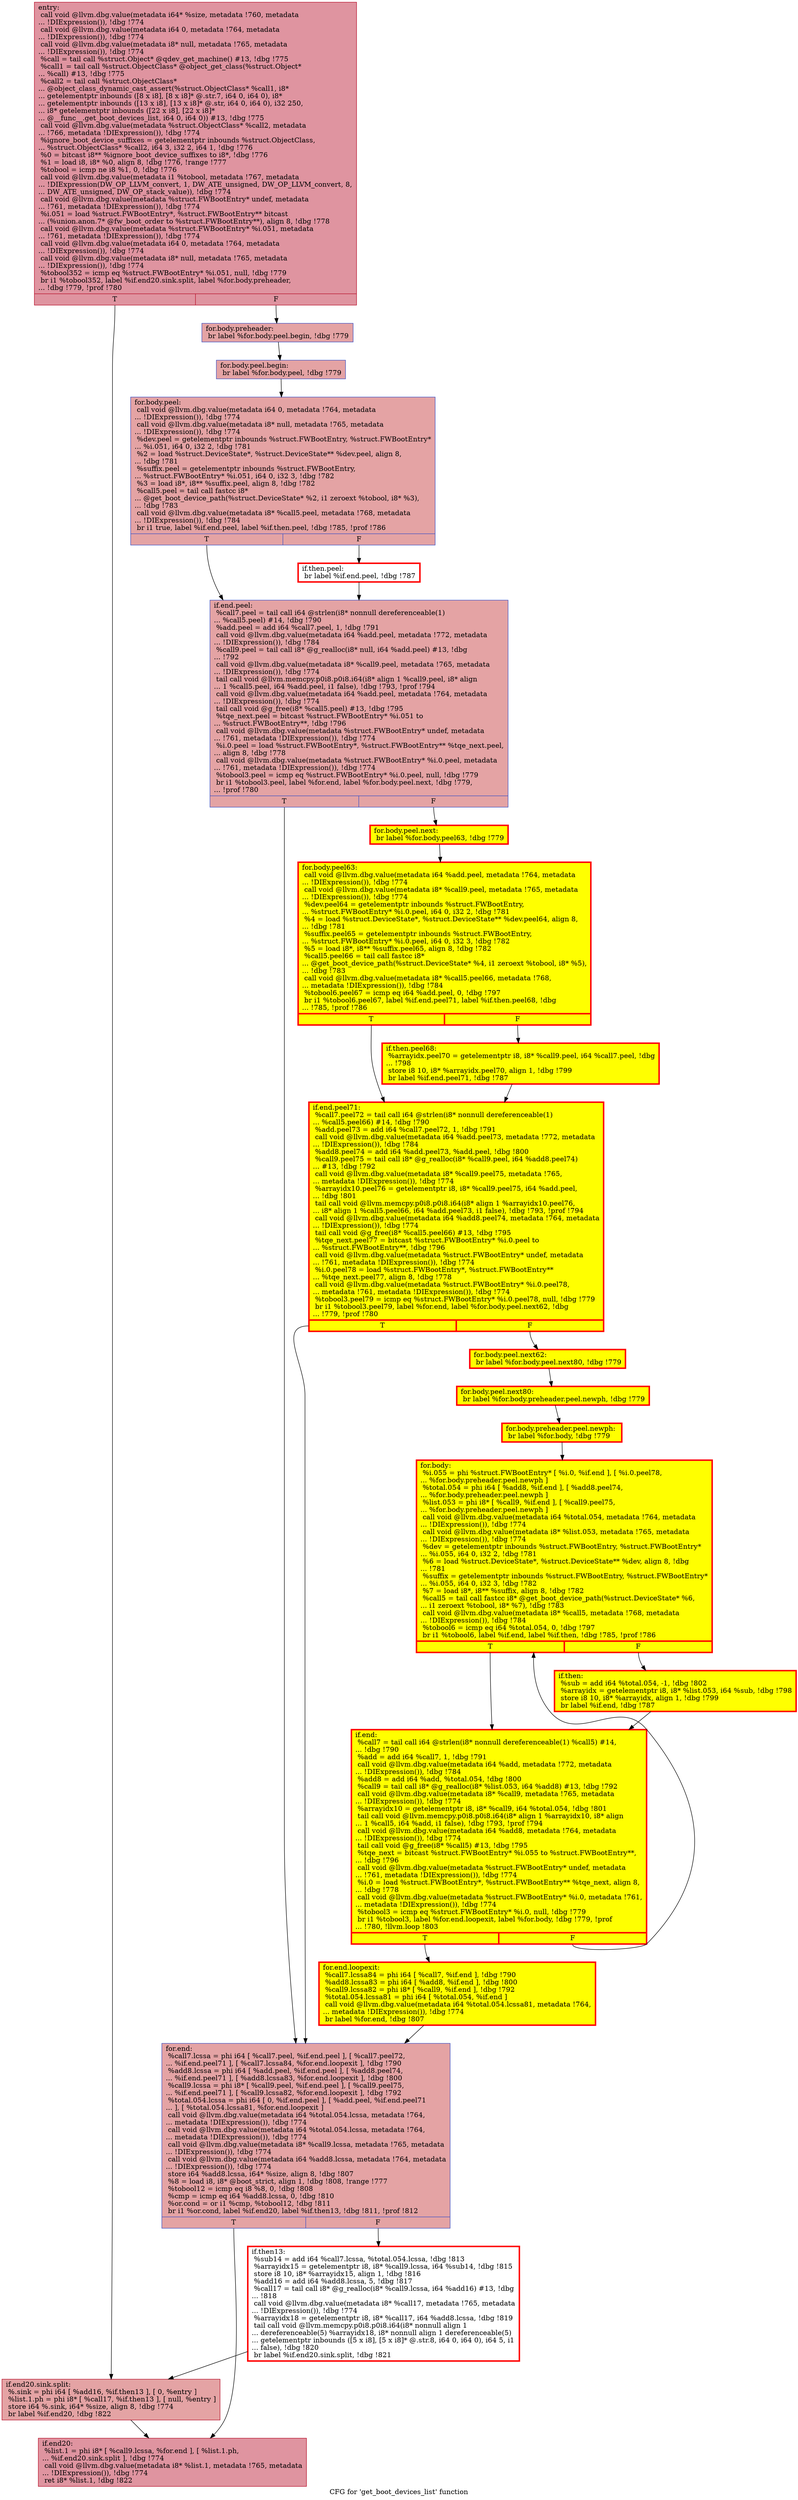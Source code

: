 digraph "CFG for 'get_boot_devices_list' function" {
	label="CFG for 'get_boot_devices_list' function";

	Node0x55f536f032e0 [shape=record,color="#b70d28ff", style=filled, fillcolor="#b70d2870",label="{entry:\l  call void @llvm.dbg.value(metadata i64* %size, metadata !760, metadata\l... !DIExpression()), !dbg !774\l  call void @llvm.dbg.value(metadata i64 0, metadata !764, metadata\l... !DIExpression()), !dbg !774\l  call void @llvm.dbg.value(metadata i8* null, metadata !765, metadata\l... !DIExpression()), !dbg !774\l  %call = tail call %struct.Object* @qdev_get_machine() #13, !dbg !775\l  %call1 = tail call %struct.ObjectClass* @object_get_class(%struct.Object*\l... %call) #13, !dbg !775\l  %call2 = tail call %struct.ObjectClass*\l... @object_class_dynamic_cast_assert(%struct.ObjectClass* %call1, i8*\l... getelementptr inbounds ([8 x i8], [8 x i8]* @.str.7, i64 0, i64 0), i8*\l... getelementptr inbounds ([13 x i8], [13 x i8]* @.str, i64 0, i64 0), i32 250,\l... i8* getelementptr inbounds ([22 x i8], [22 x i8]*\l... @__func__.get_boot_devices_list, i64 0, i64 0)) #13, !dbg !775\l  call void @llvm.dbg.value(metadata %struct.ObjectClass* %call2, metadata\l... !766, metadata !DIExpression()), !dbg !774\l  %ignore_boot_device_suffixes = getelementptr inbounds %struct.ObjectClass,\l... %struct.ObjectClass* %call2, i64 3, i32 2, i64 1, !dbg !776\l  %0 = bitcast i8** %ignore_boot_device_suffixes to i8*, !dbg !776\l  %1 = load i8, i8* %0, align 8, !dbg !776, !range !777\l  %tobool = icmp ne i8 %1, 0, !dbg !776\l  call void @llvm.dbg.value(metadata i1 %tobool, metadata !767, metadata\l... !DIExpression(DW_OP_LLVM_convert, 1, DW_ATE_unsigned, DW_OP_LLVM_convert, 8,\l... DW_ATE_unsigned, DW_OP_stack_value)), !dbg !774\l  call void @llvm.dbg.value(metadata %struct.FWBootEntry* undef, metadata\l... !761, metadata !DIExpression()), !dbg !774\l  %i.051 = load %struct.FWBootEntry*, %struct.FWBootEntry** bitcast\l... (%union.anon.7* @fw_boot_order to %struct.FWBootEntry**), align 8, !dbg !778\l  call void @llvm.dbg.value(metadata %struct.FWBootEntry* %i.051, metadata\l... !761, metadata !DIExpression()), !dbg !774\l  call void @llvm.dbg.value(metadata i64 0, metadata !764, metadata\l... !DIExpression()), !dbg !774\l  call void @llvm.dbg.value(metadata i8* null, metadata !765, metadata\l... !DIExpression()), !dbg !774\l  %tobool352 = icmp eq %struct.FWBootEntry* %i.051, null, !dbg !779\l  br i1 %tobool352, label %if.end20.sink.split, label %for.body.preheader,\l... !dbg !779, !prof !780\l|{<s0>T|<s1>F}}"];
	Node0x55f536f032e0:s0 -> Node0x55f536f5f650;
	Node0x55f536f032e0:s1 -> Node0x55f536f35f40;
	Node0x55f536f35f40 [shape=record,color="#3d50c3ff", style=filled, fillcolor="#c32e3170",label="{for.body.preheader:                               \l  br label %for.body.peel.begin, !dbg !779\l}"];
	Node0x55f536f35f40 -> Node0x55f53708ca40;
	Node0x55f53708ca40 [shape=record,color="#3d50c3ff", style=filled, fillcolor="#c32e3170",label="{for.body.peel.begin:                              \l  br label %for.body.peel, !dbg !779\l}"];
	Node0x55f53708ca40 -> Node0x55f53708f970;
	Node0x55f53708f970 [shape=record,color="#3d50c3ff", style=filled, fillcolor="#c32e3170",label="{for.body.peel:                                    \l  call void @llvm.dbg.value(metadata i64 0, metadata !764, metadata\l... !DIExpression()), !dbg !774\l  call void @llvm.dbg.value(metadata i8* null, metadata !765, metadata\l... !DIExpression()), !dbg !774\l  %dev.peel = getelementptr inbounds %struct.FWBootEntry, %struct.FWBootEntry*\l... %i.051, i64 0, i32 2, !dbg !781\l  %2 = load %struct.DeviceState*, %struct.DeviceState** %dev.peel, align 8,\l... !dbg !781\l  %suffix.peel = getelementptr inbounds %struct.FWBootEntry,\l... %struct.FWBootEntry* %i.051, i64 0, i32 3, !dbg !782\l  %3 = load i8*, i8** %suffix.peel, align 8, !dbg !782\l  %call5.peel = tail call fastcc i8*\l... @get_boot_device_path(%struct.DeviceState* %2, i1 zeroext %tobool, i8* %3),\l... !dbg !783\l  call void @llvm.dbg.value(metadata i8* %call5.peel, metadata !768, metadata\l... !DIExpression()), !dbg !784\l  br i1 true, label %if.end.peel, label %if.then.peel, !dbg !785, !prof !786\l|{<s0>T|<s1>F}}"];
	Node0x55f53708f970:s0 -> Node0x55f537073c50;
	Node0x55f53708f970:s1 -> Node0x55f53707cdd0;
	Node0x55f53707cdd0 [shape=record,penwidth=3.0, color="red",label="{if.then.peel:                                     \l  br label %if.end.peel, !dbg !787\l}"];
	Node0x55f53707cdd0 -> Node0x55f537073c50;
	Node0x55f537073c50 [shape=record,color="#3d50c3ff", style=filled, fillcolor="#c32e3170",label="{if.end.peel:                                      \l  %call7.peel = tail call i64 @strlen(i8* nonnull dereferenceable(1)\l... %call5.peel) #14, !dbg !790\l  %add.peel = add i64 %call7.peel, 1, !dbg !791\l  call void @llvm.dbg.value(metadata i64 %add.peel, metadata !772, metadata\l... !DIExpression()), !dbg !784\l  %call9.peel = tail call i8* @g_realloc(i8* null, i64 %add.peel) #13, !dbg\l... !792\l  call void @llvm.dbg.value(metadata i8* %call9.peel, metadata !765, metadata\l... !DIExpression()), !dbg !774\l  tail call void @llvm.memcpy.p0i8.p0i8.i64(i8* align 1 %call9.peel, i8* align\l... 1 %call5.peel, i64 %add.peel, i1 false), !dbg !793, !prof !794\l  call void @llvm.dbg.value(metadata i64 %add.peel, metadata !764, metadata\l... !DIExpression()), !dbg !774\l  tail call void @g_free(i8* %call5.peel) #13, !dbg !795\l  %tqe_next.peel = bitcast %struct.FWBootEntry* %i.051 to\l... %struct.FWBootEntry**, !dbg !796\l  call void @llvm.dbg.value(metadata %struct.FWBootEntry* undef, metadata\l... !761, metadata !DIExpression()), !dbg !774\l  %i.0.peel = load %struct.FWBootEntry*, %struct.FWBootEntry** %tqe_next.peel,\l... align 8, !dbg !778\l  call void @llvm.dbg.value(metadata %struct.FWBootEntry* %i.0.peel, metadata\l... !761, metadata !DIExpression()), !dbg !774\l  %tobool3.peel = icmp eq %struct.FWBootEntry* %i.0.peel, null, !dbg !779\l  br i1 %tobool3.peel, label %for.end, label %for.body.peel.next, !dbg !779,\l... !prof !780\l|{<s0>T|<s1>F}}"];
	Node0x55f537073c50:s0 -> Node0x55f536f35dd0;
	Node0x55f537073c50:s1 -> Node0x55f537078b20;
	Node0x55f537078b20 [shape=record,penwidth=3.0, style="filled", color="red", fillcolor="yellow",label="{for.body.peel.next:                               \l  br label %for.body.peel63, !dbg !779\l}"];
	Node0x55f537078b20 -> Node0x55f537085c20;
	Node0x55f537085c20 [shape=record,penwidth=3.0, style="filled", color="red", fillcolor="yellow",label="{for.body.peel63:                                  \l  call void @llvm.dbg.value(metadata i64 %add.peel, metadata !764, metadata\l... !DIExpression()), !dbg !774\l  call void @llvm.dbg.value(metadata i8* %call9.peel, metadata !765, metadata\l... !DIExpression()), !dbg !774\l  %dev.peel64 = getelementptr inbounds %struct.FWBootEntry,\l... %struct.FWBootEntry* %i.0.peel, i64 0, i32 2, !dbg !781\l  %4 = load %struct.DeviceState*, %struct.DeviceState** %dev.peel64, align 8,\l... !dbg !781\l  %suffix.peel65 = getelementptr inbounds %struct.FWBootEntry,\l... %struct.FWBootEntry* %i.0.peel, i64 0, i32 3, !dbg !782\l  %5 = load i8*, i8** %suffix.peel65, align 8, !dbg !782\l  %call5.peel66 = tail call fastcc i8*\l... @get_boot_device_path(%struct.DeviceState* %4, i1 zeroext %tobool, i8* %5),\l... !dbg !783\l  call void @llvm.dbg.value(metadata i8* %call5.peel66, metadata !768,\l... metadata !DIExpression()), !dbg !784\l  %tobool6.peel67 = icmp eq i64 %add.peel, 0, !dbg !797\l  br i1 %tobool6.peel67, label %if.end.peel71, label %if.then.peel68, !dbg\l... !785, !prof !786\l|{<s0>T|<s1>F}}"];
	Node0x55f537085c20:s0 -> Node0x55f53709ebf0;
	Node0x55f537085c20:s1 -> Node0x55f53709e8e0;
	Node0x55f53709e8e0 [shape=record,penwidth=3.0, style="filled", color="red", fillcolor="yellow",label="{if.then.peel68:                                   \l  %arrayidx.peel70 = getelementptr i8, i8* %call9.peel, i64 %call7.peel, !dbg\l... !798\l  store i8 10, i8* %arrayidx.peel70, align 1, !dbg !799\l  br label %if.end.peel71, !dbg !787\l}"];
	Node0x55f53709e8e0 -> Node0x55f53709ebf0;
	Node0x55f53709ebf0 [shape=record,penwidth=3.0, style="filled", color="red", fillcolor="yellow",label="{if.end.peel71:                                    \l  %call7.peel72 = tail call i64 @strlen(i8* nonnull dereferenceable(1)\l... %call5.peel66) #14, !dbg !790\l  %add.peel73 = add i64 %call7.peel72, 1, !dbg !791\l  call void @llvm.dbg.value(metadata i64 %add.peel73, metadata !772, metadata\l... !DIExpression()), !dbg !784\l  %add8.peel74 = add i64 %add.peel73, %add.peel, !dbg !800\l  %call9.peel75 = tail call i8* @g_realloc(i8* %call9.peel, i64 %add8.peel74)\l... #13, !dbg !792\l  call void @llvm.dbg.value(metadata i8* %call9.peel75, metadata !765,\l... metadata !DIExpression()), !dbg !774\l  %arrayidx10.peel76 = getelementptr i8, i8* %call9.peel75, i64 %add.peel,\l... !dbg !801\l  tail call void @llvm.memcpy.p0i8.p0i8.i64(i8* align 1 %arrayidx10.peel76,\l... i8* align 1 %call5.peel66, i64 %add.peel73, i1 false), !dbg !793, !prof !794\l  call void @llvm.dbg.value(metadata i64 %add8.peel74, metadata !764, metadata\l... !DIExpression()), !dbg !774\l  tail call void @g_free(i8* %call5.peel66) #13, !dbg !795\l  %tqe_next.peel77 = bitcast %struct.FWBootEntry* %i.0.peel to\l... %struct.FWBootEntry**, !dbg !796\l  call void @llvm.dbg.value(metadata %struct.FWBootEntry* undef, metadata\l... !761, metadata !DIExpression()), !dbg !774\l  %i.0.peel78 = load %struct.FWBootEntry*, %struct.FWBootEntry**\l... %tqe_next.peel77, align 8, !dbg !778\l  call void @llvm.dbg.value(metadata %struct.FWBootEntry* %i.0.peel78,\l... metadata !761, metadata !DIExpression()), !dbg !774\l  %tobool3.peel79 = icmp eq %struct.FWBootEntry* %i.0.peel78, null, !dbg !779\l  br i1 %tobool3.peel79, label %for.end, label %for.body.peel.next62, !dbg\l... !779, !prof !780\l|{<s0>T|<s1>F}}"];
	Node0x55f53709ebf0:s0 -> Node0x55f536f35dd0;
	Node0x55f53709ebf0:s1 -> Node0x55f53708b6d0;
	Node0x55f53708b6d0 [shape=record,penwidth=3.0, style="filled", color="red", fillcolor="yellow",label="{for.body.peel.next62:                             \l  br label %for.body.peel.next80, !dbg !779\l}"];
	Node0x55f53708b6d0 -> Node0x55f5370a90b0;
	Node0x55f5370a90b0 [shape=record,penwidth=3.0, style="filled", color="red", fillcolor="yellow",label="{for.body.peel.next80:                             \l  br label %for.body.preheader.peel.newph, !dbg !779\l}"];
	Node0x55f5370a90b0 -> Node0x55f537099140;
	Node0x55f537099140 [shape=record,penwidth=3.0, style="filled", color="red", fillcolor="yellow",label="{for.body.preheader.peel.newph:                    \l  br label %for.body, !dbg !779\l}"];
	Node0x55f537099140 -> Node0x55f536f360c0;
	Node0x55f536f360c0 [shape=record,penwidth=3.0, style="filled", color="red", fillcolor="yellow",label="{for.body:                                         \l  %i.055 = phi %struct.FWBootEntry* [ %i.0, %if.end ], [ %i.0.peel78,\l... %for.body.preheader.peel.newph ]\l  %total.054 = phi i64 [ %add8, %if.end ], [ %add8.peel74,\l... %for.body.preheader.peel.newph ]\l  %list.053 = phi i8* [ %call9, %if.end ], [ %call9.peel75,\l... %for.body.preheader.peel.newph ]\l  call void @llvm.dbg.value(metadata i64 %total.054, metadata !764, metadata\l... !DIExpression()), !dbg !774\l  call void @llvm.dbg.value(metadata i8* %list.053, metadata !765, metadata\l... !DIExpression()), !dbg !774\l  %dev = getelementptr inbounds %struct.FWBootEntry, %struct.FWBootEntry*\l... %i.055, i64 0, i32 2, !dbg !781\l  %6 = load %struct.DeviceState*, %struct.DeviceState** %dev, align 8, !dbg\l... !781\l  %suffix = getelementptr inbounds %struct.FWBootEntry, %struct.FWBootEntry*\l... %i.055, i64 0, i32 3, !dbg !782\l  %7 = load i8*, i8** %suffix, align 8, !dbg !782\l  %call5 = tail call fastcc i8* @get_boot_device_path(%struct.DeviceState* %6,\l... i1 zeroext %tobool, i8* %7), !dbg !783\l  call void @llvm.dbg.value(metadata i8* %call5, metadata !768, metadata\l... !DIExpression()), !dbg !784\l  %tobool6 = icmp eq i64 %total.054, 0, !dbg !797\l  br i1 %tobool6, label %if.end, label %if.then, !dbg !785, !prof !786\l|{<s0>T|<s1>F}}"];
	Node0x55f536f360c0:s0 -> Node0x55f536f38b40;
	Node0x55f536f360c0:s1 -> Node0x55f536ef5010;
	Node0x55f536ef5010 [shape=record,penwidth=3.0, style="filled", color="red", fillcolor="yellow",label="{if.then:                                          \l  %sub = add i64 %total.054, -1, !dbg !802\l  %arrayidx = getelementptr i8, i8* %list.053, i64 %sub, !dbg !798\l  store i8 10, i8* %arrayidx, align 1, !dbg !799\l  br label %if.end, !dbg !787\l}"];
	Node0x55f536ef5010 -> Node0x55f536f38b40;
	Node0x55f536f38b40 [shape=record,penwidth=3.0, style="filled", color="red", fillcolor="yellow",label="{if.end:                                           \l  %call7 = tail call i64 @strlen(i8* nonnull dereferenceable(1) %call5) #14,\l... !dbg !790\l  %add = add i64 %call7, 1, !dbg !791\l  call void @llvm.dbg.value(metadata i64 %add, metadata !772, metadata\l... !DIExpression()), !dbg !784\l  %add8 = add i64 %add, %total.054, !dbg !800\l  %call9 = tail call i8* @g_realloc(i8* %list.053, i64 %add8) #13, !dbg !792\l  call void @llvm.dbg.value(metadata i8* %call9, metadata !765, metadata\l... !DIExpression()), !dbg !774\l  %arrayidx10 = getelementptr i8, i8* %call9, i64 %total.054, !dbg !801\l  tail call void @llvm.memcpy.p0i8.p0i8.i64(i8* align 1 %arrayidx10, i8* align\l... 1 %call5, i64 %add, i1 false), !dbg !793, !prof !794\l  call void @llvm.dbg.value(metadata i64 %add8, metadata !764, metadata\l... !DIExpression()), !dbg !774\l  tail call void @g_free(i8* %call5) #13, !dbg !795\l  %tqe_next = bitcast %struct.FWBootEntry* %i.055 to %struct.FWBootEntry**,\l... !dbg !796\l  call void @llvm.dbg.value(metadata %struct.FWBootEntry* undef, metadata\l... !761, metadata !DIExpression()), !dbg !774\l  %i.0 = load %struct.FWBootEntry*, %struct.FWBootEntry** %tqe_next, align 8,\l... !dbg !778\l  call void @llvm.dbg.value(metadata %struct.FWBootEntry* %i.0, metadata !761,\l... metadata !DIExpression()), !dbg !774\l  %tobool3 = icmp eq %struct.FWBootEntry* %i.0, null, !dbg !779\l  br i1 %tobool3, label %for.end.loopexit, label %for.body, !dbg !779, !prof\l... !780, !llvm.loop !803\l|{<s0>T|<s1>F}}"];
	Node0x55f536f38b40:s0 -> Node0x55f5370a9610;
	Node0x55f536f38b40:s1 -> Node0x55f536f360c0;
	Node0x55f5370a9610 [shape=record,penwidth=3.0, style="filled", color="red", fillcolor="yellow",label="{for.end.loopexit:                                 \l  %call7.lcssa84 = phi i64 [ %call7, %if.end ], !dbg !790\l  %add8.lcssa83 = phi i64 [ %add8, %if.end ], !dbg !800\l  %call9.lcssa82 = phi i8* [ %call9, %if.end ], !dbg !792\l  %total.054.lcssa81 = phi i64 [ %total.054, %if.end ]\l  call void @llvm.dbg.value(metadata i64 %total.054.lcssa81, metadata !764,\l... metadata !DIExpression()), !dbg !774\l  br label %for.end, !dbg !807\l}"];
	Node0x55f5370a9610 -> Node0x55f536f35dd0;
	Node0x55f536f35dd0 [shape=record,color="#3d50c3ff", style=filled, fillcolor="#c32e3170",label="{for.end:                                          \l  %call7.lcssa = phi i64 [ %call7.peel, %if.end.peel ], [ %call7.peel72,\l... %if.end.peel71 ], [ %call7.lcssa84, %for.end.loopexit ], !dbg !790\l  %add8.lcssa = phi i64 [ %add.peel, %if.end.peel ], [ %add8.peel74,\l... %if.end.peel71 ], [ %add8.lcssa83, %for.end.loopexit ], !dbg !800\l  %call9.lcssa = phi i8* [ %call9.peel, %if.end.peel ], [ %call9.peel75,\l... %if.end.peel71 ], [ %call9.lcssa82, %for.end.loopexit ], !dbg !792\l  %total.054.lcssa = phi i64 [ 0, %if.end.peel ], [ %add.peel, %if.end.peel71\l... ], [ %total.054.lcssa81, %for.end.loopexit ]\l  call void @llvm.dbg.value(metadata i64 %total.054.lcssa, metadata !764,\l... metadata !DIExpression()), !dbg !774\l  call void @llvm.dbg.value(metadata i64 %total.054.lcssa, metadata !764,\l... metadata !DIExpression()), !dbg !774\l  call void @llvm.dbg.value(metadata i8* %call9.lcssa, metadata !765, metadata\l... !DIExpression()), !dbg !774\l  call void @llvm.dbg.value(metadata i64 %add8.lcssa, metadata !764, metadata\l... !DIExpression()), !dbg !774\l  store i64 %add8.lcssa, i64* %size, align 8, !dbg !807\l  %8 = load i8, i8* @boot_strict, align 1, !dbg !808, !range !777\l  %tobool12 = icmp eq i8 %8, 0, !dbg !808\l  %cmp = icmp eq i64 %add8.lcssa, 0, !dbg !810\l  %or.cond = or i1 %cmp, %tobool12, !dbg !811\l  br i1 %or.cond, label %if.end20, label %if.then13, !dbg !811, !prof !812\l|{<s0>T|<s1>F}}"];
	Node0x55f536f35dd0:s0 -> Node0x55f536f3b870;
	Node0x55f536f35dd0:s1 -> Node0x55f536f3b820;
	Node0x55f536f3b820 [shape=record,penwidth=3.0, color="red",label="{if.then13:                                        \l  %sub14 = add i64 %call7.lcssa, %total.054.lcssa, !dbg !813\l  %arrayidx15 = getelementptr i8, i8* %call9.lcssa, i64 %sub14, !dbg !815\l  store i8 10, i8* %arrayidx15, align 1, !dbg !816\l  %add16 = add i64 %add8.lcssa, 5, !dbg !817\l  %call17 = tail call i8* @g_realloc(i8* %call9.lcssa, i64 %add16) #13, !dbg\l... !818\l  call void @llvm.dbg.value(metadata i8* %call17, metadata !765, metadata\l... !DIExpression()), !dbg !774\l  %arrayidx18 = getelementptr i8, i8* %call17, i64 %add8.lcssa, !dbg !819\l  tail call void @llvm.memcpy.p0i8.p0i8.i64(i8* nonnull align 1\l... dereferenceable(5) %arrayidx18, i8* nonnull align 1 dereferenceable(5)\l... getelementptr inbounds ([5 x i8], [5 x i8]* @.str.8, i64 0, i64 0), i64 5, i1\l... false), !dbg !820\l  br label %if.end20.sink.split, !dbg !821\l}"];
	Node0x55f536f3b820 -> Node0x55f536f5f650;
	Node0x55f536f5f650 [shape=record,color="#b70d28ff", style=filled, fillcolor="#c32e3170",label="{if.end20.sink.split:                              \l  %.sink = phi i64 [ %add16, %if.then13 ], [ 0, %entry ]\l  %list.1.ph = phi i8* [ %call17, %if.then13 ], [ null, %entry ]\l  store i64 %.sink, i64* %size, align 8, !dbg !774\l  br label %if.end20, !dbg !822\l}"];
	Node0x55f536f5f650 -> Node0x55f536f3b870;
	Node0x55f536f3b870 [shape=record,color="#b70d28ff", style=filled, fillcolor="#b70d2870",label="{if.end20:                                         \l  %list.1 = phi i8* [ %call9.lcssa, %for.end ], [ %list.1.ph,\l... %if.end20.sink.split ], !dbg !774\l  call void @llvm.dbg.value(metadata i8* %list.1, metadata !765, metadata\l... !DIExpression()), !dbg !774\l  ret i8* %list.1, !dbg !822\l}"];
}
